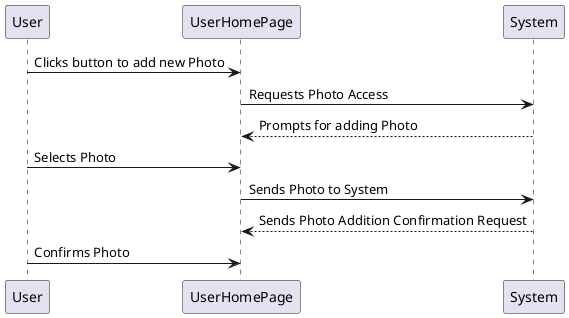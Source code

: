 @startuml
User -> UserHomePage: Clicks button to add new Photo
UserHomePage -> System: Requests Photo Access
System --> UserHomePage: Prompts for adding Photo

User -> UserHomePage: Selects Photo
UserHomePage -> System: Sends Photo to System
System --> UserHomePage: Sends Photo Addition Confirmation Request
User -> UserHomePage: Confirms Photo

@enduml
